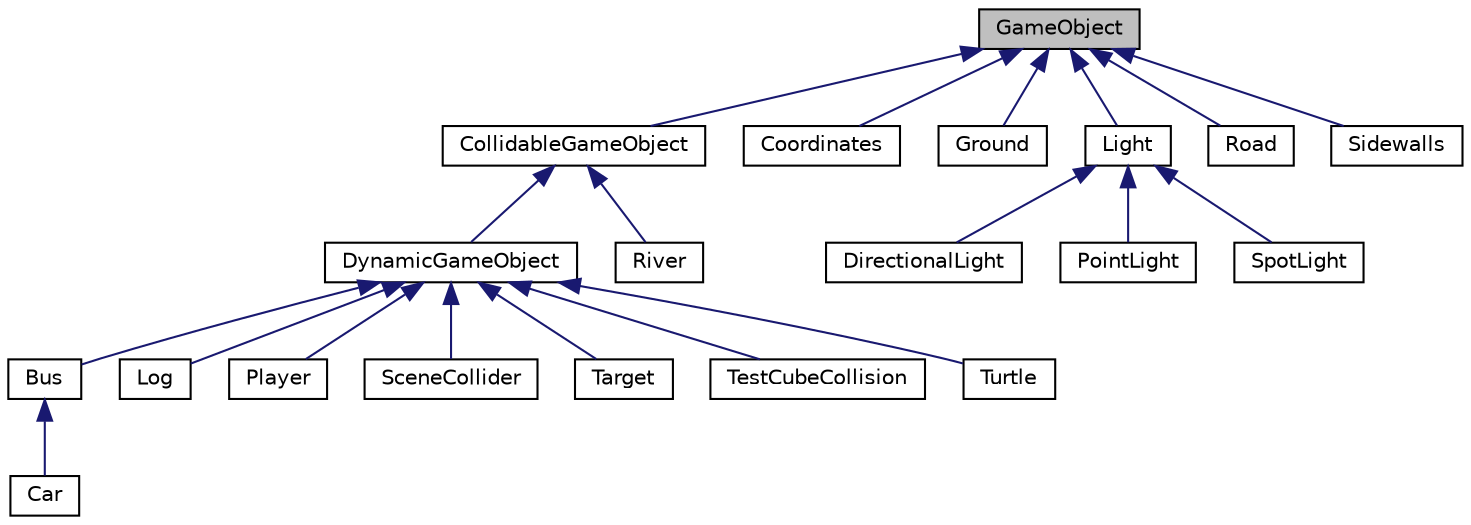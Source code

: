 digraph "GameObject"
{
  edge [fontname="Helvetica",fontsize="10",labelfontname="Helvetica",labelfontsize="10"];
  node [fontname="Helvetica",fontsize="10",shape=record];
  Node0 [label="GameObject",height=0.2,width=0.4,color="black", fillcolor="grey75", style="filled", fontcolor="black"];
  Node0 -> Node1 [dir="back",color="midnightblue",fontsize="10",style="solid"];
  Node1 [label="CollidableGameObject",height=0.2,width=0.4,color="black", fillcolor="white", style="filled",URL="$class_collidable_game_object.html"];
  Node1 -> Node2 [dir="back",color="midnightblue",fontsize="10",style="solid"];
  Node2 [label="DynamicGameObject",height=0.2,width=0.4,color="black", fillcolor="white", style="filled",URL="$class_dynamic_game_object.html"];
  Node2 -> Node3 [dir="back",color="midnightblue",fontsize="10",style="solid"];
  Node3 [label="Bus",height=0.2,width=0.4,color="black", fillcolor="white", style="filled",URL="$class_bus.html"];
  Node3 -> Node4 [dir="back",color="midnightblue",fontsize="10",style="solid"];
  Node4 [label="Car",height=0.2,width=0.4,color="black", fillcolor="white", style="filled",URL="$class_car.html"];
  Node2 -> Node5 [dir="back",color="midnightblue",fontsize="10",style="solid"];
  Node5 [label="Log",height=0.2,width=0.4,color="black", fillcolor="white", style="filled",URL="$class_log.html"];
  Node2 -> Node6 [dir="back",color="midnightblue",fontsize="10",style="solid"];
  Node6 [label="Player",height=0.2,width=0.4,color="black", fillcolor="white", style="filled",URL="$class_player.html"];
  Node2 -> Node7 [dir="back",color="midnightblue",fontsize="10",style="solid"];
  Node7 [label="SceneCollider",height=0.2,width=0.4,color="black", fillcolor="white", style="filled",URL="$class_scene_collider.html"];
  Node2 -> Node8 [dir="back",color="midnightblue",fontsize="10",style="solid"];
  Node8 [label="Target",height=0.2,width=0.4,color="black", fillcolor="white", style="filled",URL="$class_target.html"];
  Node2 -> Node9 [dir="back",color="midnightblue",fontsize="10",style="solid"];
  Node9 [label="TestCubeCollision",height=0.2,width=0.4,color="black", fillcolor="white", style="filled",URL="$class_test_cube_collision.html"];
  Node2 -> Node10 [dir="back",color="midnightblue",fontsize="10",style="solid"];
  Node10 [label="Turtle",height=0.2,width=0.4,color="black", fillcolor="white", style="filled",URL="$class_turtle.html"];
  Node1 -> Node11 [dir="back",color="midnightblue",fontsize="10",style="solid"];
  Node11 [label="River",height=0.2,width=0.4,color="black", fillcolor="white", style="filled",URL="$class_river.html"];
  Node0 -> Node12 [dir="back",color="midnightblue",fontsize="10",style="solid"];
  Node12 [label="Coordinates",height=0.2,width=0.4,color="black", fillcolor="white", style="filled",URL="$class_coordinates.html"];
  Node0 -> Node13 [dir="back",color="midnightblue",fontsize="10",style="solid"];
  Node13 [label="Ground",height=0.2,width=0.4,color="black", fillcolor="white", style="filled",URL="$class_ground.html"];
  Node0 -> Node14 [dir="back",color="midnightblue",fontsize="10",style="solid"];
  Node14 [label="Light",height=0.2,width=0.4,color="black", fillcolor="white", style="filled",URL="$class_light.html"];
  Node14 -> Node15 [dir="back",color="midnightblue",fontsize="10",style="solid"];
  Node15 [label="DirectionalLight",height=0.2,width=0.4,color="black", fillcolor="white", style="filled",URL="$class_directional_light.html"];
  Node14 -> Node16 [dir="back",color="midnightblue",fontsize="10",style="solid"];
  Node16 [label="PointLight",height=0.2,width=0.4,color="black", fillcolor="white", style="filled",URL="$class_point_light.html"];
  Node14 -> Node17 [dir="back",color="midnightblue",fontsize="10",style="solid"];
  Node17 [label="SpotLight",height=0.2,width=0.4,color="black", fillcolor="white", style="filled",URL="$class_spot_light.html"];
  Node0 -> Node18 [dir="back",color="midnightblue",fontsize="10",style="solid"];
  Node18 [label="Road",height=0.2,width=0.4,color="black", fillcolor="white", style="filled",URL="$class_road.html"];
  Node0 -> Node19 [dir="back",color="midnightblue",fontsize="10",style="solid"];
  Node19 [label="Sidewalls",height=0.2,width=0.4,color="black", fillcolor="white", style="filled",URL="$class_sidewalls.html"];
}
